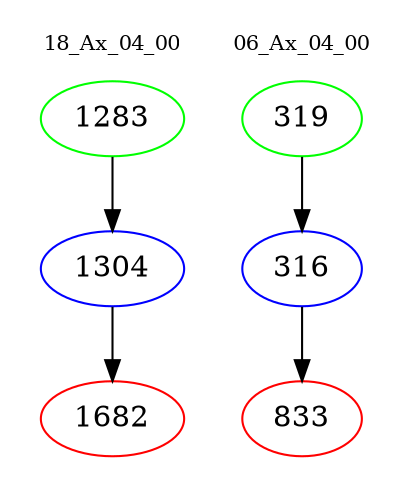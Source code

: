 digraph{
subgraph cluster_0 {
color = white
label = "18_Ax_04_00";
fontsize=10;
T0_1283 [label="1283", color="green"]
T0_1283 -> T0_1304 [color="black"]
T0_1304 [label="1304", color="blue"]
T0_1304 -> T0_1682 [color="black"]
T0_1682 [label="1682", color="red"]
}
subgraph cluster_1 {
color = white
label = "06_Ax_04_00";
fontsize=10;
T1_319 [label="319", color="green"]
T1_319 -> T1_316 [color="black"]
T1_316 [label="316", color="blue"]
T1_316 -> T1_833 [color="black"]
T1_833 [label="833", color="red"]
}
}
